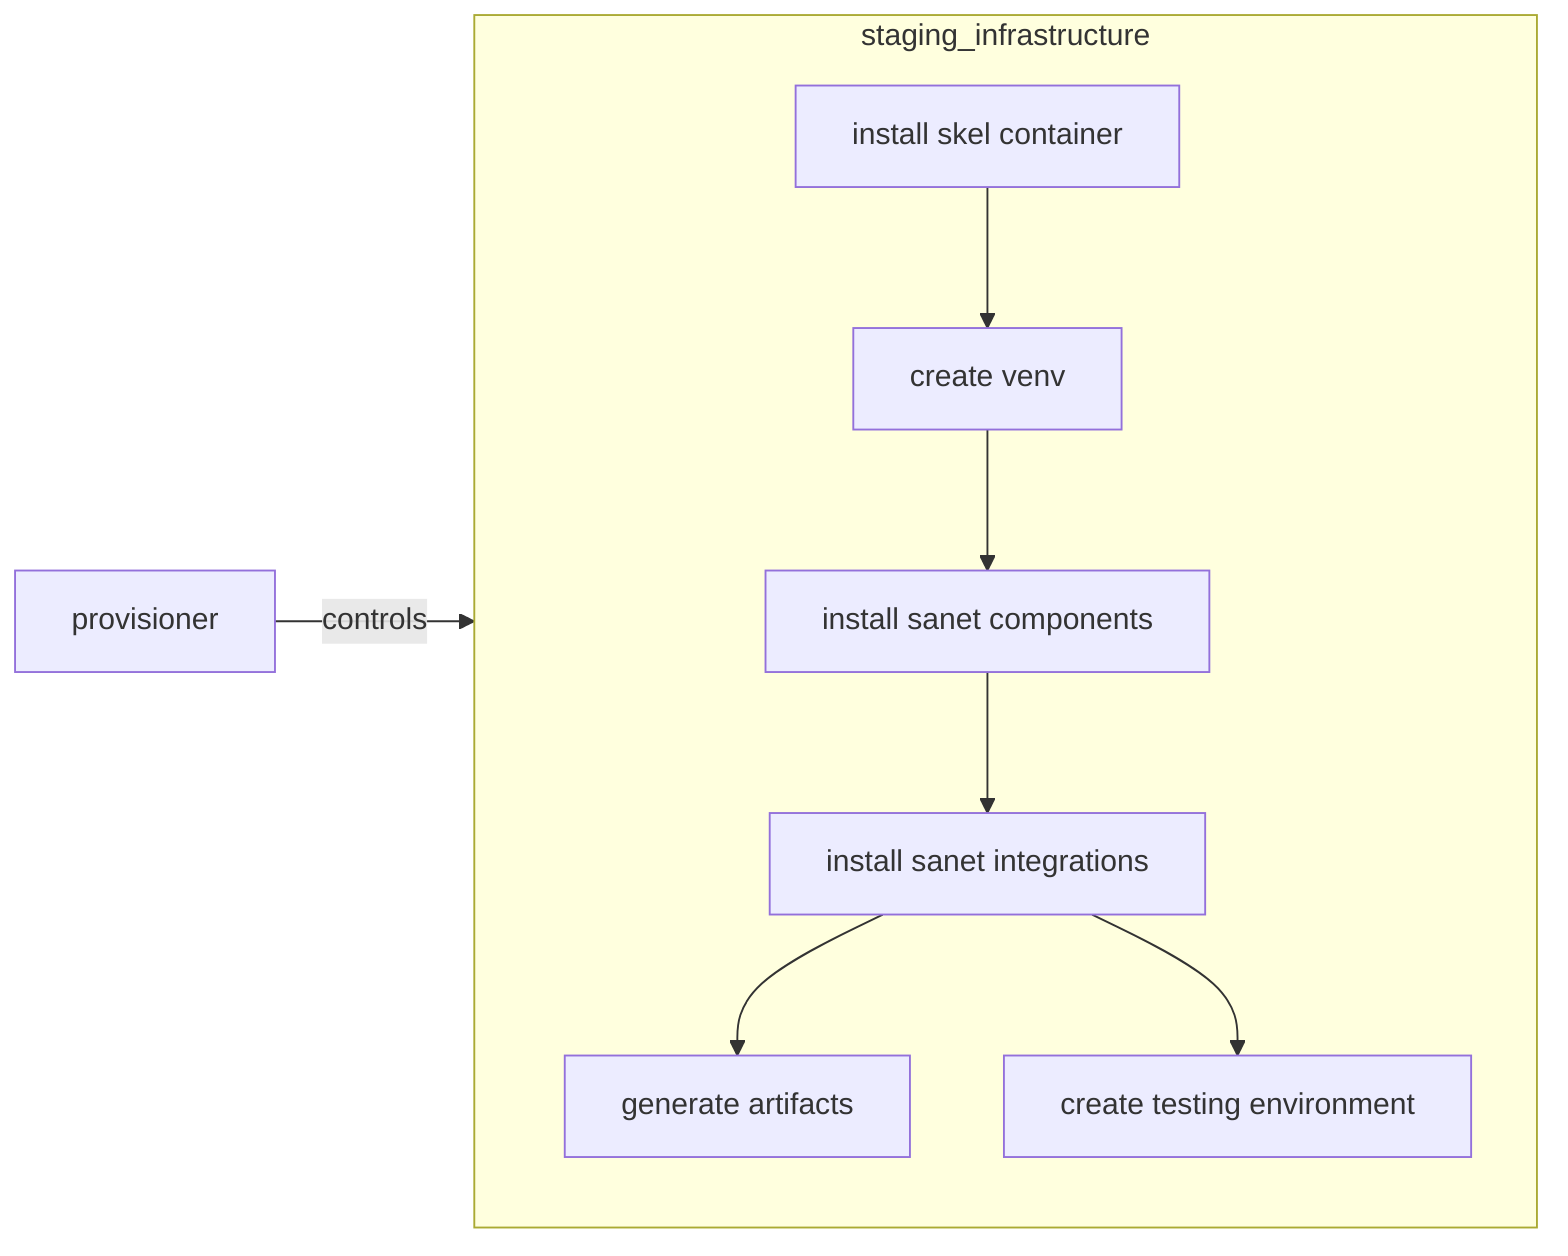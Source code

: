 ---
config:
  layout: "classic"
---
flowchart LR
A[provisioner]
subgraph staging_infrastructure
direction TB
B[install skel container]
C[create venv]
D[install sanet components]
E[install sanet integrations]
F[generate artifacts]
G[create testing environment]
end

A --controls --> staging_infrastructure
B --> C --> D --> E --> F & G